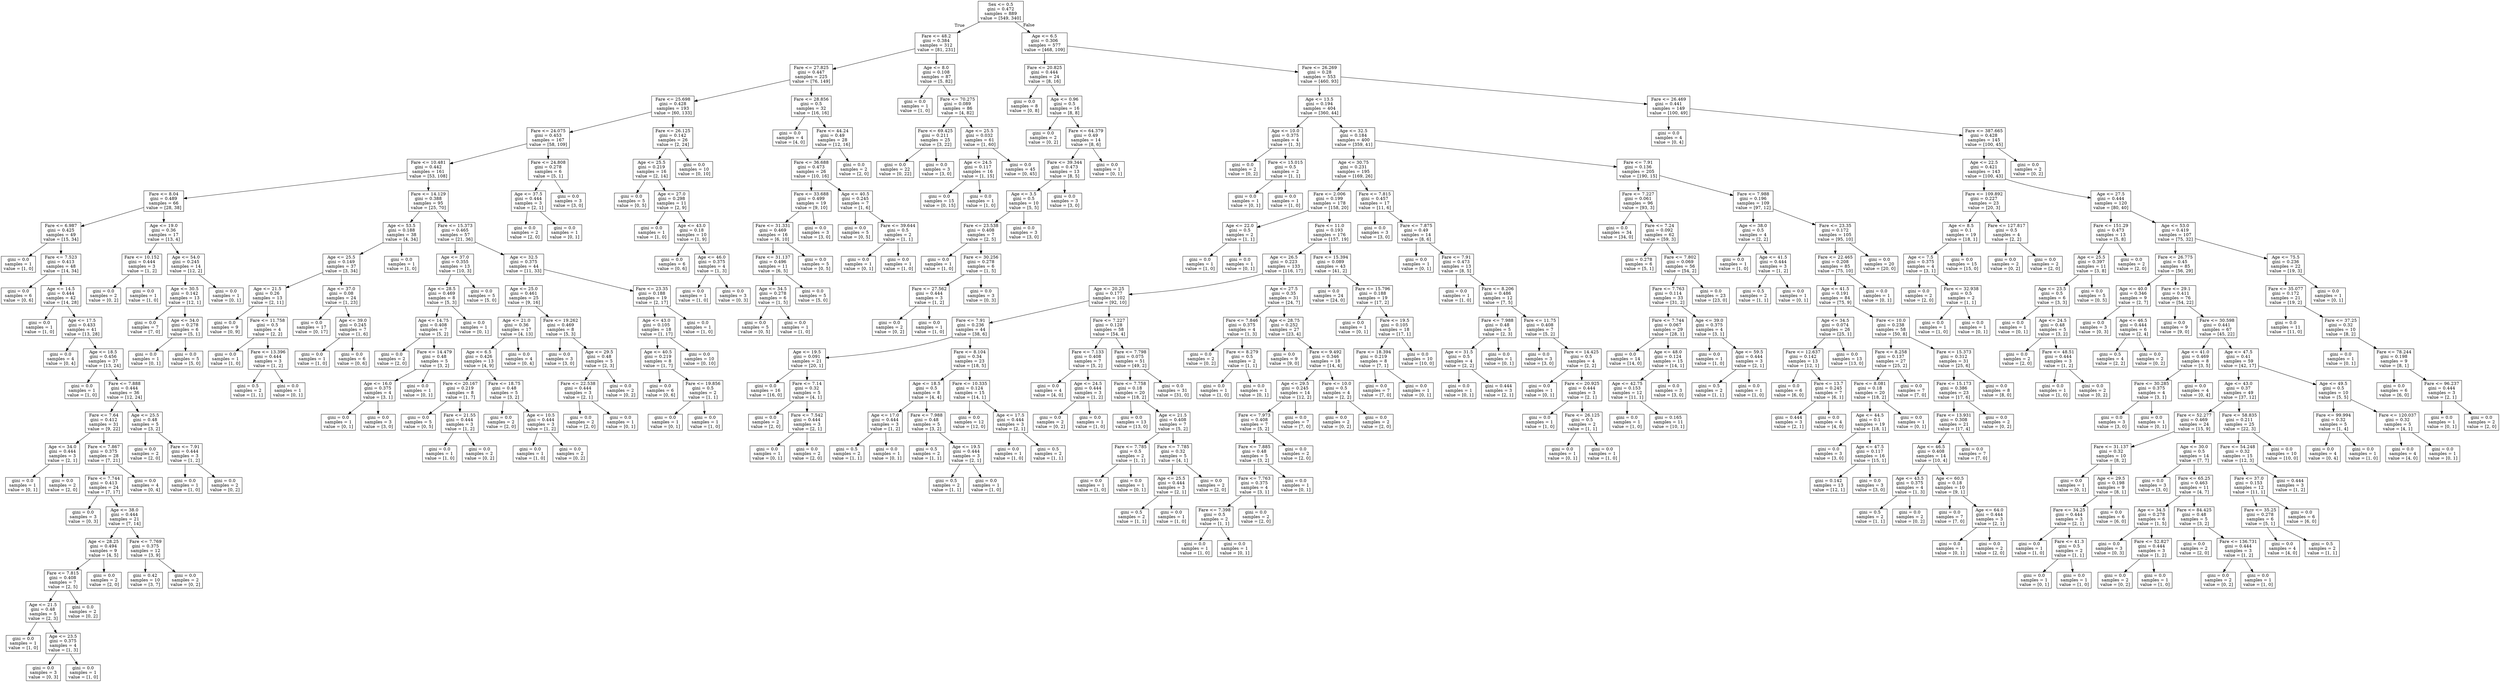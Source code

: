 digraph Tree {
node [shape=box] ;
0 [label="Sex <= 0.5\ngini = 0.472\nsamples = 889\nvalue = [549, 340]"] ;
1 [label="Fare <= 48.2\ngini = 0.384\nsamples = 312\nvalue = [81, 231]"] ;
0 -> 1 [labeldistance=2.5, labelangle=45, headlabel="True"] ;
2 [label="Fare <= 27.825\ngini = 0.447\nsamples = 225\nvalue = [76, 149]"] ;
1 -> 2 ;
3 [label="Fare <= 25.698\ngini = 0.428\nsamples = 193\nvalue = [60, 133]"] ;
2 -> 3 ;
4 [label="Fare <= 24.075\ngini = 0.453\nsamples = 167\nvalue = [58, 109]"] ;
3 -> 4 ;
5 [label="Fare <= 10.481\ngini = 0.442\nsamples = 161\nvalue = [53, 108]"] ;
4 -> 5 ;
6 [label="Fare <= 8.04\ngini = 0.489\nsamples = 66\nvalue = [28, 38]"] ;
5 -> 6 ;
7 [label="Fare <= 6.987\ngini = 0.425\nsamples = 49\nvalue = [15, 34]"] ;
6 -> 7 ;
8 [label="gini = 0.0\nsamples = 1\nvalue = [1, 0]"] ;
7 -> 8 ;
9 [label="Fare <= 7.523\ngini = 0.413\nsamples = 48\nvalue = [14, 34]"] ;
7 -> 9 ;
10 [label="gini = 0.0\nsamples = 6\nvalue = [0, 6]"] ;
9 -> 10 ;
11 [label="Age <= 14.5\ngini = 0.444\nsamples = 42\nvalue = [14, 28]"] ;
9 -> 11 ;
12 [label="gini = 0.0\nsamples = 1\nvalue = [1, 0]"] ;
11 -> 12 ;
13 [label="Age <= 17.5\ngini = 0.433\nsamples = 41\nvalue = [13, 28]"] ;
11 -> 13 ;
14 [label="gini = 0.0\nsamples = 4\nvalue = [0, 4]"] ;
13 -> 14 ;
15 [label="Age <= 18.5\ngini = 0.456\nsamples = 37\nvalue = [13, 24]"] ;
13 -> 15 ;
16 [label="gini = 0.0\nsamples = 1\nvalue = [1, 0]"] ;
15 -> 16 ;
17 [label="Fare <= 7.888\ngini = 0.444\nsamples = 36\nvalue = [12, 24]"] ;
15 -> 17 ;
18 [label="Fare <= 7.64\ngini = 0.412\nsamples = 31\nvalue = [9, 22]"] ;
17 -> 18 ;
19 [label="Age <= 34.0\ngini = 0.444\nsamples = 3\nvalue = [2, 1]"] ;
18 -> 19 ;
20 [label="gini = 0.0\nsamples = 1\nvalue = [0, 1]"] ;
19 -> 20 ;
21 [label="gini = 0.0\nsamples = 2\nvalue = [2, 0]"] ;
19 -> 21 ;
22 [label="Fare <= 7.867\ngini = 0.375\nsamples = 28\nvalue = [7, 21]"] ;
18 -> 22 ;
23 [label="Fare <= 7.744\ngini = 0.413\nsamples = 24\nvalue = [7, 17]"] ;
22 -> 23 ;
24 [label="gini = 0.0\nsamples = 3\nvalue = [0, 3]"] ;
23 -> 24 ;
25 [label="Age <= 38.0\ngini = 0.444\nsamples = 21\nvalue = [7, 14]"] ;
23 -> 25 ;
26 [label="Age <= 28.25\ngini = 0.494\nsamples = 9\nvalue = [4, 5]"] ;
25 -> 26 ;
27 [label="Fare <= 7.815\ngini = 0.408\nsamples = 7\nvalue = [2, 5]"] ;
26 -> 27 ;
28 [label="Age <= 21.5\ngini = 0.48\nsamples = 5\nvalue = [2, 3]"] ;
27 -> 28 ;
29 [label="gini = 0.0\nsamples = 1\nvalue = [1, 0]"] ;
28 -> 29 ;
30 [label="Age <= 23.5\ngini = 0.375\nsamples = 4\nvalue = [1, 3]"] ;
28 -> 30 ;
31 [label="gini = 0.0\nsamples = 3\nvalue = [0, 3]"] ;
30 -> 31 ;
32 [label="gini = 0.0\nsamples = 1\nvalue = [1, 0]"] ;
30 -> 32 ;
33 [label="gini = 0.0\nsamples = 2\nvalue = [0, 2]"] ;
27 -> 33 ;
34 [label="gini = 0.0\nsamples = 2\nvalue = [2, 0]"] ;
26 -> 34 ;
35 [label="Fare <= 7.769\ngini = 0.375\nsamples = 12\nvalue = [3, 9]"] ;
25 -> 35 ;
36 [label="gini = 0.42\nsamples = 10\nvalue = [3, 7]"] ;
35 -> 36 ;
37 [label="gini = 0.0\nsamples = 2\nvalue = [0, 2]"] ;
35 -> 37 ;
38 [label="gini = 0.0\nsamples = 4\nvalue = [0, 4]"] ;
22 -> 38 ;
39 [label="Age <= 25.5\ngini = 0.48\nsamples = 5\nvalue = [3, 2]"] ;
17 -> 39 ;
40 [label="gini = 0.0\nsamples = 2\nvalue = [2, 0]"] ;
39 -> 40 ;
41 [label="Fare <= 7.91\ngini = 0.444\nsamples = 3\nvalue = [1, 2]"] ;
39 -> 41 ;
42 [label="gini = 0.0\nsamples = 1\nvalue = [1, 0]"] ;
41 -> 42 ;
43 [label="gini = 0.0\nsamples = 2\nvalue = [0, 2]"] ;
41 -> 43 ;
44 [label="Age <= 19.0\ngini = 0.36\nsamples = 17\nvalue = [13, 4]"] ;
6 -> 44 ;
45 [label="Fare <= 10.152\ngini = 0.444\nsamples = 3\nvalue = [1, 2]"] ;
44 -> 45 ;
46 [label="gini = 0.0\nsamples = 2\nvalue = [0, 2]"] ;
45 -> 46 ;
47 [label="gini = 0.0\nsamples = 1\nvalue = [1, 0]"] ;
45 -> 47 ;
48 [label="Age <= 54.0\ngini = 0.245\nsamples = 14\nvalue = [12, 2]"] ;
44 -> 48 ;
49 [label="Age <= 30.5\ngini = 0.142\nsamples = 13\nvalue = [12, 1]"] ;
48 -> 49 ;
50 [label="gini = 0.0\nsamples = 7\nvalue = [7, 0]"] ;
49 -> 50 ;
51 [label="Age <= 34.0\ngini = 0.278\nsamples = 6\nvalue = [5, 1]"] ;
49 -> 51 ;
52 [label="gini = 0.0\nsamples = 1\nvalue = [0, 1]"] ;
51 -> 52 ;
53 [label="gini = 0.0\nsamples = 5\nvalue = [5, 0]"] ;
51 -> 53 ;
54 [label="gini = 0.0\nsamples = 1\nvalue = [0, 1]"] ;
48 -> 54 ;
55 [label="Fare <= 14.129\ngini = 0.388\nsamples = 95\nvalue = [25, 70]"] ;
5 -> 55 ;
56 [label="Age <= 53.5\ngini = 0.188\nsamples = 38\nvalue = [4, 34]"] ;
55 -> 56 ;
57 [label="Age <= 25.5\ngini = 0.149\nsamples = 37\nvalue = [3, 34]"] ;
56 -> 57 ;
58 [label="Age <= 21.5\ngini = 0.26\nsamples = 13\nvalue = [2, 11]"] ;
57 -> 58 ;
59 [label="gini = 0.0\nsamples = 9\nvalue = [0, 9]"] ;
58 -> 59 ;
60 [label="Fare <= 11.758\ngini = 0.5\nsamples = 4\nvalue = [2, 2]"] ;
58 -> 60 ;
61 [label="gini = 0.0\nsamples = 1\nvalue = [1, 0]"] ;
60 -> 61 ;
62 [label="Fare <= 13.396\ngini = 0.444\nsamples = 3\nvalue = [1, 2]"] ;
60 -> 62 ;
63 [label="gini = 0.5\nsamples = 2\nvalue = [1, 1]"] ;
62 -> 63 ;
64 [label="gini = 0.0\nsamples = 1\nvalue = [0, 1]"] ;
62 -> 64 ;
65 [label="Age <= 37.0\ngini = 0.08\nsamples = 24\nvalue = [1, 23]"] ;
57 -> 65 ;
66 [label="gini = 0.0\nsamples = 17\nvalue = [0, 17]"] ;
65 -> 66 ;
67 [label="Age <= 39.0\ngini = 0.245\nsamples = 7\nvalue = [1, 6]"] ;
65 -> 67 ;
68 [label="gini = 0.0\nsamples = 1\nvalue = [1, 0]"] ;
67 -> 68 ;
69 [label="gini = 0.0\nsamples = 6\nvalue = [0, 6]"] ;
67 -> 69 ;
70 [label="gini = 0.0\nsamples = 1\nvalue = [1, 0]"] ;
56 -> 70 ;
71 [label="Fare <= 15.373\ngini = 0.465\nsamples = 57\nvalue = [21, 36]"] ;
55 -> 71 ;
72 [label="Age <= 37.0\ngini = 0.355\nsamples = 13\nvalue = [10, 3]"] ;
71 -> 72 ;
73 [label="Age <= 28.5\ngini = 0.469\nsamples = 8\nvalue = [5, 3]"] ;
72 -> 73 ;
74 [label="Age <= 14.75\ngini = 0.408\nsamples = 7\nvalue = [5, 2]"] ;
73 -> 74 ;
75 [label="gini = 0.0\nsamples = 2\nvalue = [2, 0]"] ;
74 -> 75 ;
76 [label="Fare <= 14.479\ngini = 0.48\nsamples = 5\nvalue = [3, 2]"] ;
74 -> 76 ;
77 [label="Age <= 16.0\ngini = 0.375\nsamples = 4\nvalue = [3, 1]"] ;
76 -> 77 ;
78 [label="gini = 0.0\nsamples = 1\nvalue = [0, 1]"] ;
77 -> 78 ;
79 [label="gini = 0.0\nsamples = 3\nvalue = [3, 0]"] ;
77 -> 79 ;
80 [label="gini = 0.0\nsamples = 1\nvalue = [0, 1]"] ;
76 -> 80 ;
81 [label="gini = 0.0\nsamples = 1\nvalue = [0, 1]"] ;
73 -> 81 ;
82 [label="gini = 0.0\nsamples = 5\nvalue = [5, 0]"] ;
72 -> 82 ;
83 [label="Age <= 32.5\ngini = 0.375\nsamples = 44\nvalue = [11, 33]"] ;
71 -> 83 ;
84 [label="Age <= 25.0\ngini = 0.461\nsamples = 25\nvalue = [9, 16]"] ;
83 -> 84 ;
85 [label="Age <= 21.0\ngini = 0.36\nsamples = 17\nvalue = [4, 13]"] ;
84 -> 85 ;
86 [label="Age <= 6.5\ngini = 0.426\nsamples = 13\nvalue = [4, 9]"] ;
85 -> 86 ;
87 [label="Fare <= 20.167\ngini = 0.219\nsamples = 8\nvalue = [1, 7]"] ;
86 -> 87 ;
88 [label="gini = 0.0\nsamples = 5\nvalue = [0, 5]"] ;
87 -> 88 ;
89 [label="Fare <= 21.55\ngini = 0.444\nsamples = 3\nvalue = [1, 2]"] ;
87 -> 89 ;
90 [label="gini = 0.0\nsamples = 1\nvalue = [1, 0]"] ;
89 -> 90 ;
91 [label="gini = 0.0\nsamples = 2\nvalue = [0, 2]"] ;
89 -> 91 ;
92 [label="Fare <= 18.75\ngini = 0.48\nsamples = 5\nvalue = [3, 2]"] ;
86 -> 92 ;
93 [label="gini = 0.0\nsamples = 2\nvalue = [2, 0]"] ;
92 -> 93 ;
94 [label="Age <= 10.5\ngini = 0.444\nsamples = 3\nvalue = [1, 2]"] ;
92 -> 94 ;
95 [label="gini = 0.0\nsamples = 1\nvalue = [1, 0]"] ;
94 -> 95 ;
96 [label="gini = 0.0\nsamples = 2\nvalue = [0, 2]"] ;
94 -> 96 ;
97 [label="gini = 0.0\nsamples = 4\nvalue = [0, 4]"] ;
85 -> 97 ;
98 [label="Fare <= 19.262\ngini = 0.469\nsamples = 8\nvalue = [5, 3]"] ;
84 -> 98 ;
99 [label="gini = 0.0\nsamples = 3\nvalue = [3, 0]"] ;
98 -> 99 ;
100 [label="Age <= 29.5\ngini = 0.48\nsamples = 5\nvalue = [2, 3]"] ;
98 -> 100 ;
101 [label="Fare <= 22.538\ngini = 0.444\nsamples = 3\nvalue = [2, 1]"] ;
100 -> 101 ;
102 [label="gini = 0.0\nsamples = 2\nvalue = [2, 0]"] ;
101 -> 102 ;
103 [label="gini = 0.0\nsamples = 1\nvalue = [0, 1]"] ;
101 -> 103 ;
104 [label="gini = 0.0\nsamples = 2\nvalue = [0, 2]"] ;
100 -> 104 ;
105 [label="Fare <= 23.35\ngini = 0.188\nsamples = 19\nvalue = [2, 17]"] ;
83 -> 105 ;
106 [label="Age <= 43.0\ngini = 0.105\nsamples = 18\nvalue = [1, 17]"] ;
105 -> 106 ;
107 [label="Age <= 40.5\ngini = 0.219\nsamples = 8\nvalue = [1, 7]"] ;
106 -> 107 ;
108 [label="gini = 0.0\nsamples = 6\nvalue = [0, 6]"] ;
107 -> 108 ;
109 [label="Fare <= 19.856\ngini = 0.5\nsamples = 2\nvalue = [1, 1]"] ;
107 -> 109 ;
110 [label="gini = 0.0\nsamples = 1\nvalue = [0, 1]"] ;
109 -> 110 ;
111 [label="gini = 0.0\nsamples = 1\nvalue = [1, 0]"] ;
109 -> 111 ;
112 [label="gini = 0.0\nsamples = 10\nvalue = [0, 10]"] ;
106 -> 112 ;
113 [label="gini = 0.0\nsamples = 1\nvalue = [1, 0]"] ;
105 -> 113 ;
114 [label="Fare <= 24.808\ngini = 0.278\nsamples = 6\nvalue = [5, 1]"] ;
4 -> 114 ;
115 [label="Age <= 37.5\ngini = 0.444\nsamples = 3\nvalue = [2, 1]"] ;
114 -> 115 ;
116 [label="gini = 0.0\nsamples = 2\nvalue = [2, 0]"] ;
115 -> 116 ;
117 [label="gini = 0.0\nsamples = 1\nvalue = [0, 1]"] ;
115 -> 117 ;
118 [label="gini = 0.0\nsamples = 3\nvalue = [3, 0]"] ;
114 -> 118 ;
119 [label="Fare <= 26.125\ngini = 0.142\nsamples = 26\nvalue = [2, 24]"] ;
3 -> 119 ;
120 [label="Age <= 25.5\ngini = 0.219\nsamples = 16\nvalue = [2, 14]"] ;
119 -> 120 ;
121 [label="gini = 0.0\nsamples = 5\nvalue = [0, 5]"] ;
120 -> 121 ;
122 [label="Age <= 27.0\ngini = 0.298\nsamples = 11\nvalue = [2, 9]"] ;
120 -> 122 ;
123 [label="gini = 0.0\nsamples = 1\nvalue = [1, 0]"] ;
122 -> 123 ;
124 [label="Age <= 43.0\ngini = 0.18\nsamples = 10\nvalue = [1, 9]"] ;
122 -> 124 ;
125 [label="gini = 0.0\nsamples = 6\nvalue = [0, 6]"] ;
124 -> 125 ;
126 [label="Age <= 46.0\ngini = 0.375\nsamples = 4\nvalue = [1, 3]"] ;
124 -> 126 ;
127 [label="gini = 0.0\nsamples = 1\nvalue = [1, 0]"] ;
126 -> 127 ;
128 [label="gini = 0.0\nsamples = 3\nvalue = [0, 3]"] ;
126 -> 128 ;
129 [label="gini = 0.0\nsamples = 10\nvalue = [0, 10]"] ;
119 -> 129 ;
130 [label="Fare <= 28.856\ngini = 0.5\nsamples = 32\nvalue = [16, 16]"] ;
2 -> 130 ;
131 [label="gini = 0.0\nsamples = 4\nvalue = [4, 0]"] ;
130 -> 131 ;
132 [label="Fare <= 44.24\ngini = 0.49\nsamples = 28\nvalue = [12, 16]"] ;
130 -> 132 ;
133 [label="Fare <= 36.688\ngini = 0.473\nsamples = 26\nvalue = [10, 16]"] ;
132 -> 133 ;
134 [label="Fare <= 33.688\ngini = 0.499\nsamples = 19\nvalue = [9, 10]"] ;
133 -> 134 ;
135 [label="Fare <= 31.331\ngini = 0.469\nsamples = 16\nvalue = [6, 10]"] ;
134 -> 135 ;
136 [label="Fare <= 31.137\ngini = 0.496\nsamples = 11\nvalue = [6, 5]"] ;
135 -> 136 ;
137 [label="Age <= 34.5\ngini = 0.278\nsamples = 6\nvalue = [1, 5]"] ;
136 -> 137 ;
138 [label="gini = 0.0\nsamples = 5\nvalue = [0, 5]"] ;
137 -> 138 ;
139 [label="gini = 0.0\nsamples = 1\nvalue = [1, 0]"] ;
137 -> 139 ;
140 [label="gini = 0.0\nsamples = 5\nvalue = [5, 0]"] ;
136 -> 140 ;
141 [label="gini = 0.0\nsamples = 5\nvalue = [0, 5]"] ;
135 -> 141 ;
142 [label="gini = 0.0\nsamples = 3\nvalue = [3, 0]"] ;
134 -> 142 ;
143 [label="Age <= 40.5\ngini = 0.245\nsamples = 7\nvalue = [1, 6]"] ;
133 -> 143 ;
144 [label="gini = 0.0\nsamples = 5\nvalue = [0, 5]"] ;
143 -> 144 ;
145 [label="Fare <= 39.644\ngini = 0.5\nsamples = 2\nvalue = [1, 1]"] ;
143 -> 145 ;
146 [label="gini = 0.0\nsamples = 1\nvalue = [0, 1]"] ;
145 -> 146 ;
147 [label="gini = 0.0\nsamples = 1\nvalue = [1, 0]"] ;
145 -> 147 ;
148 [label="gini = 0.0\nsamples = 2\nvalue = [2, 0]"] ;
132 -> 148 ;
149 [label="Age <= 8.0\ngini = 0.108\nsamples = 87\nvalue = [5, 82]"] ;
1 -> 149 ;
150 [label="gini = 0.0\nsamples = 1\nvalue = [1, 0]"] ;
149 -> 150 ;
151 [label="Fare <= 70.275\ngini = 0.089\nsamples = 86\nvalue = [4, 82]"] ;
149 -> 151 ;
152 [label="Fare <= 69.425\ngini = 0.211\nsamples = 25\nvalue = [3, 22]"] ;
151 -> 152 ;
153 [label="gini = 0.0\nsamples = 22\nvalue = [0, 22]"] ;
152 -> 153 ;
154 [label="gini = 0.0\nsamples = 3\nvalue = [3, 0]"] ;
152 -> 154 ;
155 [label="Age <= 25.5\ngini = 0.032\nsamples = 61\nvalue = [1, 60]"] ;
151 -> 155 ;
156 [label="Age <= 24.5\ngini = 0.117\nsamples = 16\nvalue = [1, 15]"] ;
155 -> 156 ;
157 [label="gini = 0.0\nsamples = 15\nvalue = [0, 15]"] ;
156 -> 157 ;
158 [label="gini = 0.0\nsamples = 1\nvalue = [1, 0]"] ;
156 -> 158 ;
159 [label="gini = 0.0\nsamples = 45\nvalue = [0, 45]"] ;
155 -> 159 ;
160 [label="Age <= 6.5\ngini = 0.306\nsamples = 577\nvalue = [468, 109]"] ;
0 -> 160 [labeldistance=2.5, labelangle=-45, headlabel="False"] ;
161 [label="Fare <= 20.825\ngini = 0.444\nsamples = 24\nvalue = [8, 16]"] ;
160 -> 161 ;
162 [label="gini = 0.0\nsamples = 8\nvalue = [0, 8]"] ;
161 -> 162 ;
163 [label="Age <= 0.96\ngini = 0.5\nsamples = 16\nvalue = [8, 8]"] ;
161 -> 163 ;
164 [label="gini = 0.0\nsamples = 2\nvalue = [0, 2]"] ;
163 -> 164 ;
165 [label="Fare <= 64.379\ngini = 0.49\nsamples = 14\nvalue = [8, 6]"] ;
163 -> 165 ;
166 [label="Fare <= 39.344\ngini = 0.473\nsamples = 13\nvalue = [8, 5]"] ;
165 -> 166 ;
167 [label="Age <= 3.5\ngini = 0.5\nsamples = 10\nvalue = [5, 5]"] ;
166 -> 167 ;
168 [label="Fare <= 23.538\ngini = 0.408\nsamples = 7\nvalue = [2, 5]"] ;
167 -> 168 ;
169 [label="gini = 0.0\nsamples = 1\nvalue = [1, 0]"] ;
168 -> 169 ;
170 [label="Fare <= 30.256\ngini = 0.278\nsamples = 6\nvalue = [1, 5]"] ;
168 -> 170 ;
171 [label="Fare <= 27.562\ngini = 0.444\nsamples = 3\nvalue = [1, 2]"] ;
170 -> 171 ;
172 [label="gini = 0.0\nsamples = 2\nvalue = [0, 2]"] ;
171 -> 172 ;
173 [label="gini = 0.0\nsamples = 1\nvalue = [1, 0]"] ;
171 -> 173 ;
174 [label="gini = 0.0\nsamples = 3\nvalue = [0, 3]"] ;
170 -> 174 ;
175 [label="gini = 0.0\nsamples = 3\nvalue = [3, 0]"] ;
167 -> 175 ;
176 [label="gini = 0.0\nsamples = 3\nvalue = [3, 0]"] ;
166 -> 176 ;
177 [label="gini = 0.0\nsamples = 1\nvalue = [0, 1]"] ;
165 -> 177 ;
178 [label="Fare <= 26.269\ngini = 0.28\nsamples = 553\nvalue = [460, 93]"] ;
160 -> 178 ;
179 [label="Age <= 13.5\ngini = 0.194\nsamples = 404\nvalue = [360, 44]"] ;
178 -> 179 ;
180 [label="Age <= 10.0\ngini = 0.375\nsamples = 4\nvalue = [1, 3]"] ;
179 -> 180 ;
181 [label="gini = 0.0\nsamples = 2\nvalue = [0, 2]"] ;
180 -> 181 ;
182 [label="Fare <= 15.015\ngini = 0.5\nsamples = 2\nvalue = [1, 1]"] ;
180 -> 182 ;
183 [label="gini = 0.0\nsamples = 1\nvalue = [0, 1]"] ;
182 -> 183 ;
184 [label="gini = 0.0\nsamples = 1\nvalue = [1, 0]"] ;
182 -> 184 ;
185 [label="Age <= 32.5\ngini = 0.184\nsamples = 400\nvalue = [359, 41]"] ;
179 -> 185 ;
186 [label="Age <= 30.75\ngini = 0.231\nsamples = 195\nvalue = [169, 26]"] ;
185 -> 186 ;
187 [label="Fare <= 2.006\ngini = 0.199\nsamples = 178\nvalue = [158, 20]"] ;
186 -> 187 ;
188 [label="Age <= 22.0\ngini = 0.5\nsamples = 2\nvalue = [1, 1]"] ;
187 -> 188 ;
189 [label="gini = 0.0\nsamples = 1\nvalue = [1, 0]"] ;
188 -> 189 ;
190 [label="gini = 0.0\nsamples = 1\nvalue = [0, 1]"] ;
188 -> 190 ;
191 [label="Fare <= 11.0\ngini = 0.193\nsamples = 176\nvalue = [157, 19]"] ;
187 -> 191 ;
192 [label="Age <= 26.5\ngini = 0.223\nsamples = 133\nvalue = [116, 17]"] ;
191 -> 192 ;
193 [label="Age <= 20.25\ngini = 0.177\nsamples = 102\nvalue = [92, 10]"] ;
192 -> 193 ;
194 [label="Fare <= 7.91\ngini = 0.236\nsamples = 44\nvalue = [38, 6]"] ;
193 -> 194 ;
195 [label="Age <= 19.5\ngini = 0.091\nsamples = 21\nvalue = [20, 1]"] ;
194 -> 195 ;
196 [label="gini = 0.0\nsamples = 16\nvalue = [16, 0]"] ;
195 -> 196 ;
197 [label="Fare <= 7.14\ngini = 0.32\nsamples = 5\nvalue = [4, 1]"] ;
195 -> 197 ;
198 [label="gini = 0.0\nsamples = 2\nvalue = [2, 0]"] ;
197 -> 198 ;
199 [label="Fare <= 7.542\ngini = 0.444\nsamples = 3\nvalue = [2, 1]"] ;
197 -> 199 ;
200 [label="gini = 0.0\nsamples = 1\nvalue = [0, 1]"] ;
199 -> 200 ;
201 [label="gini = 0.0\nsamples = 2\nvalue = [2, 0]"] ;
199 -> 201 ;
202 [label="Fare <= 8.104\ngini = 0.34\nsamples = 23\nvalue = [18, 5]"] ;
194 -> 202 ;
203 [label="Age <= 18.5\ngini = 0.5\nsamples = 8\nvalue = [4, 4]"] ;
202 -> 203 ;
204 [label="Age <= 17.0\ngini = 0.444\nsamples = 3\nvalue = [1, 2]"] ;
203 -> 204 ;
205 [label="gini = 0.5\nsamples = 2\nvalue = [1, 1]"] ;
204 -> 205 ;
206 [label="gini = 0.0\nsamples = 1\nvalue = [0, 1]"] ;
204 -> 206 ;
207 [label="Fare <= 7.988\ngini = 0.48\nsamples = 5\nvalue = [3, 2]"] ;
203 -> 207 ;
208 [label="gini = 0.5\nsamples = 2\nvalue = [1, 1]"] ;
207 -> 208 ;
209 [label="Age <= 19.5\ngini = 0.444\nsamples = 3\nvalue = [2, 1]"] ;
207 -> 209 ;
210 [label="gini = 0.5\nsamples = 2\nvalue = [1, 1]"] ;
209 -> 210 ;
211 [label="gini = 0.0\nsamples = 1\nvalue = [1, 0]"] ;
209 -> 211 ;
212 [label="Fare <= 10.335\ngini = 0.124\nsamples = 15\nvalue = [14, 1]"] ;
202 -> 212 ;
213 [label="gini = 0.0\nsamples = 12\nvalue = [12, 0]"] ;
212 -> 213 ;
214 [label="Age <= 17.5\ngini = 0.444\nsamples = 3\nvalue = [2, 1]"] ;
212 -> 214 ;
215 [label="gini = 0.0\nsamples = 1\nvalue = [1, 0]"] ;
214 -> 215 ;
216 [label="gini = 0.5\nsamples = 2\nvalue = [1, 1]"] ;
214 -> 216 ;
217 [label="Fare <= 7.227\ngini = 0.128\nsamples = 58\nvalue = [54, 4]"] ;
193 -> 217 ;
218 [label="Fare <= 7.133\ngini = 0.408\nsamples = 7\nvalue = [5, 2]"] ;
217 -> 218 ;
219 [label="gini = 0.0\nsamples = 4\nvalue = [4, 0]"] ;
218 -> 219 ;
220 [label="Age <= 24.5\ngini = 0.444\nsamples = 3\nvalue = [1, 2]"] ;
218 -> 220 ;
221 [label="gini = 0.0\nsamples = 2\nvalue = [0, 2]"] ;
220 -> 221 ;
222 [label="gini = 0.0\nsamples = 1\nvalue = [1, 0]"] ;
220 -> 222 ;
223 [label="Fare <= 7.798\ngini = 0.075\nsamples = 51\nvalue = [49, 2]"] ;
217 -> 223 ;
224 [label="Fare <= 7.758\ngini = 0.18\nsamples = 20\nvalue = [18, 2]"] ;
223 -> 224 ;
225 [label="gini = 0.0\nsamples = 13\nvalue = [13, 0]"] ;
224 -> 225 ;
226 [label="Age <= 21.5\ngini = 0.408\nsamples = 7\nvalue = [5, 2]"] ;
224 -> 226 ;
227 [label="Fare <= 7.785\ngini = 0.5\nsamples = 2\nvalue = [1, 1]"] ;
226 -> 227 ;
228 [label="gini = 0.0\nsamples = 1\nvalue = [1, 0]"] ;
227 -> 228 ;
229 [label="gini = 0.0\nsamples = 1\nvalue = [0, 1]"] ;
227 -> 229 ;
230 [label="Fare <= 7.785\ngini = 0.32\nsamples = 5\nvalue = [4, 1]"] ;
226 -> 230 ;
231 [label="Age <= 25.5\ngini = 0.444\nsamples = 3\nvalue = [2, 1]"] ;
230 -> 231 ;
232 [label="gini = 0.5\nsamples = 2\nvalue = [1, 1]"] ;
231 -> 232 ;
233 [label="gini = 0.0\nsamples = 1\nvalue = [1, 0]"] ;
231 -> 233 ;
234 [label="gini = 0.0\nsamples = 2\nvalue = [2, 0]"] ;
230 -> 234 ;
235 [label="gini = 0.0\nsamples = 31\nvalue = [31, 0]"] ;
223 -> 235 ;
236 [label="Age <= 27.5\ngini = 0.35\nsamples = 31\nvalue = [24, 7]"] ;
192 -> 236 ;
237 [label="Fare <= 7.846\ngini = 0.375\nsamples = 4\nvalue = [1, 3]"] ;
236 -> 237 ;
238 [label="gini = 0.0\nsamples = 2\nvalue = [0, 2]"] ;
237 -> 238 ;
239 [label="Fare <= 8.279\ngini = 0.5\nsamples = 2\nvalue = [1, 1]"] ;
237 -> 239 ;
240 [label="gini = 0.0\nsamples = 1\nvalue = [1, 0]"] ;
239 -> 240 ;
241 [label="gini = 0.0\nsamples = 1\nvalue = [0, 1]"] ;
239 -> 241 ;
242 [label="Age <= 28.75\ngini = 0.252\nsamples = 27\nvalue = [23, 4]"] ;
236 -> 242 ;
243 [label="gini = 0.0\nsamples = 9\nvalue = [9, 0]"] ;
242 -> 243 ;
244 [label="Fare <= 9.492\ngini = 0.346\nsamples = 18\nvalue = [14, 4]"] ;
242 -> 244 ;
245 [label="Age <= 29.5\ngini = 0.245\nsamples = 14\nvalue = [12, 2]"] ;
244 -> 245 ;
246 [label="Fare <= 7.973\ngini = 0.408\nsamples = 7\nvalue = [5, 2]"] ;
245 -> 246 ;
247 [label="Fare <= 7.885\ngini = 0.48\nsamples = 5\nvalue = [3, 2]"] ;
246 -> 247 ;
248 [label="Fare <= 7.763\ngini = 0.375\nsamples = 4\nvalue = [3, 1]"] ;
247 -> 248 ;
249 [label="Fare <= 7.398\ngini = 0.5\nsamples = 2\nvalue = [1, 1]"] ;
248 -> 249 ;
250 [label="gini = 0.0\nsamples = 1\nvalue = [1, 0]"] ;
249 -> 250 ;
251 [label="gini = 0.0\nsamples = 1\nvalue = [0, 1]"] ;
249 -> 251 ;
252 [label="gini = 0.0\nsamples = 2\nvalue = [2, 0]"] ;
248 -> 252 ;
253 [label="gini = 0.0\nsamples = 1\nvalue = [0, 1]"] ;
247 -> 253 ;
254 [label="gini = 0.0\nsamples = 2\nvalue = [2, 0]"] ;
246 -> 254 ;
255 [label="gini = 0.0\nsamples = 7\nvalue = [7, 0]"] ;
245 -> 255 ;
256 [label="Fare <= 10.0\ngini = 0.5\nsamples = 4\nvalue = [2, 2]"] ;
244 -> 256 ;
257 [label="gini = 0.0\nsamples = 2\nvalue = [0, 2]"] ;
256 -> 257 ;
258 [label="gini = 0.0\nsamples = 2\nvalue = [2, 0]"] ;
256 -> 258 ;
259 [label="Fare <= 15.394\ngini = 0.089\nsamples = 43\nvalue = [41, 2]"] ;
191 -> 259 ;
260 [label="gini = 0.0\nsamples = 24\nvalue = [24, 0]"] ;
259 -> 260 ;
261 [label="Fare <= 15.796\ngini = 0.188\nsamples = 19\nvalue = [17, 2]"] ;
259 -> 261 ;
262 [label="gini = 0.0\nsamples = 1\nvalue = [0, 1]"] ;
261 -> 262 ;
263 [label="Fare <= 19.5\ngini = 0.105\nsamples = 18\nvalue = [17, 1]"] ;
261 -> 263 ;
264 [label="Fare <= 18.394\ngini = 0.219\nsamples = 8\nvalue = [7, 1]"] ;
263 -> 264 ;
265 [label="gini = 0.0\nsamples = 7\nvalue = [7, 0]"] ;
264 -> 265 ;
266 [label="gini = 0.0\nsamples = 1\nvalue = [0, 1]"] ;
264 -> 266 ;
267 [label="gini = 0.0\nsamples = 10\nvalue = [10, 0]"] ;
263 -> 267 ;
268 [label="Fare <= 7.815\ngini = 0.457\nsamples = 17\nvalue = [11, 6]"] ;
186 -> 268 ;
269 [label="gini = 0.0\nsamples = 3\nvalue = [3, 0]"] ;
268 -> 269 ;
270 [label="Fare <= 7.875\ngini = 0.49\nsamples = 14\nvalue = [8, 6]"] ;
268 -> 270 ;
271 [label="gini = 0.0\nsamples = 1\nvalue = [0, 1]"] ;
270 -> 271 ;
272 [label="Fare <= 7.91\ngini = 0.473\nsamples = 13\nvalue = [8, 5]"] ;
270 -> 272 ;
273 [label="gini = 0.0\nsamples = 1\nvalue = [1, 0]"] ;
272 -> 273 ;
274 [label="Fare <= 8.206\ngini = 0.486\nsamples = 12\nvalue = [7, 5]"] ;
272 -> 274 ;
275 [label="Fare <= 7.988\ngini = 0.48\nsamples = 5\nvalue = [2, 3]"] ;
274 -> 275 ;
276 [label="Age <= 31.5\ngini = 0.5\nsamples = 4\nvalue = [2, 2]"] ;
275 -> 276 ;
277 [label="gini = 0.0\nsamples = 1\nvalue = [0, 1]"] ;
276 -> 277 ;
278 [label="gini = 0.444\nsamples = 3\nvalue = [2, 1]"] ;
276 -> 278 ;
279 [label="gini = 0.0\nsamples = 1\nvalue = [0, 1]"] ;
275 -> 279 ;
280 [label="Fare <= 11.75\ngini = 0.408\nsamples = 7\nvalue = [5, 2]"] ;
274 -> 280 ;
281 [label="gini = 0.0\nsamples = 3\nvalue = [3, 0]"] ;
280 -> 281 ;
282 [label="Fare <= 14.425\ngini = 0.5\nsamples = 4\nvalue = [2, 2]"] ;
280 -> 282 ;
283 [label="gini = 0.0\nsamples = 1\nvalue = [0, 1]"] ;
282 -> 283 ;
284 [label="Fare <= 20.925\ngini = 0.444\nsamples = 3\nvalue = [2, 1]"] ;
282 -> 284 ;
285 [label="gini = 0.0\nsamples = 1\nvalue = [1, 0]"] ;
284 -> 285 ;
286 [label="Fare <= 26.125\ngini = 0.5\nsamples = 2\nvalue = [1, 1]"] ;
284 -> 286 ;
287 [label="gini = 0.0\nsamples = 1\nvalue = [0, 1]"] ;
286 -> 287 ;
288 [label="gini = 0.0\nsamples = 1\nvalue = [1, 0]"] ;
286 -> 288 ;
289 [label="Fare <= 7.91\ngini = 0.136\nsamples = 205\nvalue = [190, 15]"] ;
185 -> 289 ;
290 [label="Fare <= 7.227\ngini = 0.061\nsamples = 96\nvalue = [93, 3]"] ;
289 -> 290 ;
291 [label="gini = 0.0\nsamples = 34\nvalue = [34, 0]"] ;
290 -> 291 ;
292 [label="Fare <= 7.24\ngini = 0.092\nsamples = 62\nvalue = [59, 3]"] ;
290 -> 292 ;
293 [label="gini = 0.278\nsamples = 6\nvalue = [5, 1]"] ;
292 -> 293 ;
294 [label="Fare <= 7.802\ngini = 0.069\nsamples = 56\nvalue = [54, 2]"] ;
292 -> 294 ;
295 [label="Fare <= 7.763\ngini = 0.114\nsamples = 33\nvalue = [31, 2]"] ;
294 -> 295 ;
296 [label="Fare <= 7.744\ngini = 0.067\nsamples = 29\nvalue = [28, 1]"] ;
295 -> 296 ;
297 [label="gini = 0.0\nsamples = 14\nvalue = [14, 0]"] ;
296 -> 297 ;
298 [label="Age <= 48.0\ngini = 0.124\nsamples = 15\nvalue = [14, 1]"] ;
296 -> 298 ;
299 [label="Age <= 42.75\ngini = 0.153\nsamples = 12\nvalue = [11, 1]"] ;
298 -> 299 ;
300 [label="gini = 0.0\nsamples = 1\nvalue = [1, 0]"] ;
299 -> 300 ;
301 [label="gini = 0.165\nsamples = 11\nvalue = [10, 1]"] ;
299 -> 301 ;
302 [label="gini = 0.0\nsamples = 3\nvalue = [3, 0]"] ;
298 -> 302 ;
303 [label="Age <= 39.0\ngini = 0.375\nsamples = 4\nvalue = [3, 1]"] ;
295 -> 303 ;
304 [label="gini = 0.0\nsamples = 1\nvalue = [1, 0]"] ;
303 -> 304 ;
305 [label="Age <= 59.5\ngini = 0.444\nsamples = 3\nvalue = [2, 1]"] ;
303 -> 305 ;
306 [label="gini = 0.5\nsamples = 2\nvalue = [1, 1]"] ;
305 -> 306 ;
307 [label="gini = 0.0\nsamples = 1\nvalue = [1, 0]"] ;
305 -> 307 ;
308 [label="gini = 0.0\nsamples = 23\nvalue = [23, 0]"] ;
294 -> 308 ;
309 [label="Fare <= 7.988\ngini = 0.196\nsamples = 109\nvalue = [97, 12]"] ;
289 -> 309 ;
310 [label="Age <= 38.0\ngini = 0.5\nsamples = 4\nvalue = [2, 2]"] ;
309 -> 310 ;
311 [label="gini = 0.0\nsamples = 1\nvalue = [1, 0]"] ;
310 -> 311 ;
312 [label="Age <= 41.5\ngini = 0.444\nsamples = 3\nvalue = [1, 2]"] ;
310 -> 312 ;
313 [label="gini = 0.5\nsamples = 2\nvalue = [1, 1]"] ;
312 -> 313 ;
314 [label="gini = 0.0\nsamples = 1\nvalue = [0, 1]"] ;
312 -> 314 ;
315 [label="Fare <= 23.35\ngini = 0.172\nsamples = 105\nvalue = [95, 10]"] ;
309 -> 315 ;
316 [label="Fare <= 22.465\ngini = 0.208\nsamples = 85\nvalue = [75, 10]"] ;
315 -> 316 ;
317 [label="Age <= 41.5\ngini = 0.191\nsamples = 84\nvalue = [75, 9]"] ;
316 -> 317 ;
318 [label="Age <= 34.5\ngini = 0.074\nsamples = 26\nvalue = [25, 1]"] ;
317 -> 318 ;
319 [label="Fare <= 12.637\ngini = 0.142\nsamples = 13\nvalue = [12, 1]"] ;
318 -> 319 ;
320 [label="gini = 0.0\nsamples = 6\nvalue = [6, 0]"] ;
319 -> 320 ;
321 [label="Fare <= 13.7\ngini = 0.245\nsamples = 7\nvalue = [6, 1]"] ;
319 -> 321 ;
322 [label="gini = 0.444\nsamples = 3\nvalue = [2, 1]"] ;
321 -> 322 ;
323 [label="gini = 0.0\nsamples = 4\nvalue = [4, 0]"] ;
321 -> 323 ;
324 [label="gini = 0.0\nsamples = 13\nvalue = [13, 0]"] ;
318 -> 324 ;
325 [label="Fare <= 10.0\ngini = 0.238\nsamples = 58\nvalue = [50, 8]"] ;
317 -> 325 ;
326 [label="Fare <= 8.258\ngini = 0.137\nsamples = 27\nvalue = [25, 2]"] ;
325 -> 326 ;
327 [label="Fare <= 8.081\ngini = 0.18\nsamples = 20\nvalue = [18, 2]"] ;
326 -> 327 ;
328 [label="Age <= 44.5\ngini = 0.1\nsamples = 19\nvalue = [18, 1]"] ;
327 -> 328 ;
329 [label="gini = 0.0\nsamples = 3\nvalue = [3, 0]"] ;
328 -> 329 ;
330 [label="Age <= 47.5\ngini = 0.117\nsamples = 16\nvalue = [15, 1]"] ;
328 -> 330 ;
331 [label="gini = 0.142\nsamples = 13\nvalue = [12, 1]"] ;
330 -> 331 ;
332 [label="gini = 0.0\nsamples = 3\nvalue = [3, 0]"] ;
330 -> 332 ;
333 [label="gini = 0.0\nsamples = 1\nvalue = [0, 1]"] ;
327 -> 333 ;
334 [label="gini = 0.0\nsamples = 7\nvalue = [7, 0]"] ;
326 -> 334 ;
335 [label="Fare <= 15.373\ngini = 0.312\nsamples = 31\nvalue = [25, 6]"] ;
325 -> 335 ;
336 [label="Fare <= 15.173\ngini = 0.386\nsamples = 23\nvalue = [17, 6]"] ;
335 -> 336 ;
337 [label="Fare <= 13.931\ngini = 0.308\nsamples = 21\nvalue = [17, 4]"] ;
336 -> 337 ;
338 [label="Age <= 46.5\ngini = 0.408\nsamples = 14\nvalue = [10, 4]"] ;
337 -> 338 ;
339 [label="Age <= 43.5\ngini = 0.375\nsamples = 4\nvalue = [1, 3]"] ;
338 -> 339 ;
340 [label="gini = 0.5\nsamples = 2\nvalue = [1, 1]"] ;
339 -> 340 ;
341 [label="gini = 0.0\nsamples = 2\nvalue = [0, 2]"] ;
339 -> 341 ;
342 [label="Age <= 60.5\ngini = 0.18\nsamples = 10\nvalue = [9, 1]"] ;
338 -> 342 ;
343 [label="gini = 0.0\nsamples = 7\nvalue = [7, 0]"] ;
342 -> 343 ;
344 [label="Age <= 64.0\ngini = 0.444\nsamples = 3\nvalue = [2, 1]"] ;
342 -> 344 ;
345 [label="gini = 0.0\nsamples = 1\nvalue = [0, 1]"] ;
344 -> 345 ;
346 [label="gini = 0.0\nsamples = 2\nvalue = [2, 0]"] ;
344 -> 346 ;
347 [label="gini = 0.0\nsamples = 7\nvalue = [7, 0]"] ;
337 -> 347 ;
348 [label="gini = 0.0\nsamples = 2\nvalue = [0, 2]"] ;
336 -> 348 ;
349 [label="gini = 0.0\nsamples = 8\nvalue = [8, 0]"] ;
335 -> 349 ;
350 [label="gini = 0.0\nsamples = 1\nvalue = [0, 1]"] ;
316 -> 350 ;
351 [label="gini = 0.0\nsamples = 20\nvalue = [20, 0]"] ;
315 -> 351 ;
352 [label="Fare <= 26.469\ngini = 0.441\nsamples = 149\nvalue = [100, 49]"] ;
178 -> 352 ;
353 [label="gini = 0.0\nsamples = 4\nvalue = [0, 4]"] ;
352 -> 353 ;
354 [label="Fare <= 387.665\ngini = 0.428\nsamples = 145\nvalue = [100, 45]"] ;
352 -> 354 ;
355 [label="Age <= 22.5\ngini = 0.421\nsamples = 143\nvalue = [100, 43]"] ;
354 -> 355 ;
356 [label="Fare <= 109.892\ngini = 0.227\nsamples = 23\nvalue = [20, 3]"] ;
355 -> 356 ;
357 [label="Age <= 8.5\ngini = 0.1\nsamples = 19\nvalue = [18, 1]"] ;
356 -> 357 ;
358 [label="Age <= 7.5\ngini = 0.375\nsamples = 4\nvalue = [3, 1]"] ;
357 -> 358 ;
359 [label="gini = 0.0\nsamples = 2\nvalue = [2, 0]"] ;
358 -> 359 ;
360 [label="Fare <= 32.938\ngini = 0.5\nsamples = 2\nvalue = [1, 1]"] ;
358 -> 360 ;
361 [label="gini = 0.0\nsamples = 1\nvalue = [1, 0]"] ;
360 -> 361 ;
362 [label="gini = 0.0\nsamples = 1\nvalue = [0, 1]"] ;
360 -> 362 ;
363 [label="gini = 0.0\nsamples = 15\nvalue = [15, 0]"] ;
357 -> 363 ;
364 [label="Fare <= 127.817\ngini = 0.5\nsamples = 4\nvalue = [2, 2]"] ;
356 -> 364 ;
365 [label="gini = 0.0\nsamples = 2\nvalue = [0, 2]"] ;
364 -> 365 ;
366 [label="gini = 0.0\nsamples = 2\nvalue = [2, 0]"] ;
364 -> 366 ;
367 [label="Age <= 27.5\ngini = 0.444\nsamples = 120\nvalue = [80, 40]"] ;
355 -> 367 ;
368 [label="Fare <= 151.29\ngini = 0.473\nsamples = 13\nvalue = [5, 8]"] ;
367 -> 368 ;
369 [label="Age <= 25.5\ngini = 0.397\nsamples = 11\nvalue = [3, 8]"] ;
368 -> 369 ;
370 [label="Age <= 23.5\ngini = 0.5\nsamples = 6\nvalue = [3, 3]"] ;
369 -> 370 ;
371 [label="gini = 0.0\nsamples = 1\nvalue = [0, 1]"] ;
370 -> 371 ;
372 [label="Age <= 24.5\ngini = 0.48\nsamples = 5\nvalue = [3, 2]"] ;
370 -> 372 ;
373 [label="gini = 0.0\nsamples = 2\nvalue = [2, 0]"] ;
372 -> 373 ;
374 [label="Fare <= 48.51\ngini = 0.444\nsamples = 3\nvalue = [1, 2]"] ;
372 -> 374 ;
375 [label="gini = 0.0\nsamples = 1\nvalue = [1, 0]"] ;
374 -> 375 ;
376 [label="gini = 0.0\nsamples = 2\nvalue = [0, 2]"] ;
374 -> 376 ;
377 [label="gini = 0.0\nsamples = 5\nvalue = [0, 5]"] ;
369 -> 377 ;
378 [label="gini = 0.0\nsamples = 2\nvalue = [2, 0]"] ;
368 -> 378 ;
379 [label="Age <= 53.0\ngini = 0.419\nsamples = 107\nvalue = [75, 32]"] ;
367 -> 379 ;
380 [label="Fare <= 26.775\ngini = 0.45\nsamples = 85\nvalue = [56, 29]"] ;
379 -> 380 ;
381 [label="Age <= 40.0\ngini = 0.346\nsamples = 9\nvalue = [2, 7]"] ;
380 -> 381 ;
382 [label="gini = 0.0\nsamples = 3\nvalue = [0, 3]"] ;
381 -> 382 ;
383 [label="Age <= 46.5\ngini = 0.444\nsamples = 6\nvalue = [2, 4]"] ;
381 -> 383 ;
384 [label="gini = 0.5\nsamples = 4\nvalue = [2, 2]"] ;
383 -> 384 ;
385 [label="gini = 0.0\nsamples = 2\nvalue = [0, 2]"] ;
383 -> 385 ;
386 [label="Fare <= 29.1\ngini = 0.411\nsamples = 76\nvalue = [54, 22]"] ;
380 -> 386 ;
387 [label="gini = 0.0\nsamples = 9\nvalue = [9, 0]"] ;
386 -> 387 ;
388 [label="Fare <= 30.598\ngini = 0.441\nsamples = 67\nvalue = [45, 22]"] ;
386 -> 388 ;
389 [label="Age <= 41.0\ngini = 0.469\nsamples = 8\nvalue = [3, 5]"] ;
388 -> 389 ;
390 [label="Fare <= 30.285\ngini = 0.375\nsamples = 4\nvalue = [3, 1]"] ;
389 -> 390 ;
391 [label="gini = 0.0\nsamples = 3\nvalue = [3, 0]"] ;
390 -> 391 ;
392 [label="gini = 0.0\nsamples = 1\nvalue = [0, 1]"] ;
390 -> 392 ;
393 [label="gini = 0.0\nsamples = 4\nvalue = [0, 4]"] ;
389 -> 393 ;
394 [label="Age <= 47.5\ngini = 0.41\nsamples = 59\nvalue = [42, 17]"] ;
388 -> 394 ;
395 [label="Age <= 43.0\ngini = 0.37\nsamples = 49\nvalue = [37, 12]"] ;
394 -> 395 ;
396 [label="Fare <= 52.277\ngini = 0.469\nsamples = 24\nvalue = [15, 9]"] ;
395 -> 396 ;
397 [label="Fare <= 31.137\ngini = 0.32\nsamples = 10\nvalue = [8, 2]"] ;
396 -> 397 ;
398 [label="gini = 0.0\nsamples = 1\nvalue = [0, 1]"] ;
397 -> 398 ;
399 [label="Age <= 29.5\ngini = 0.198\nsamples = 9\nvalue = [8, 1]"] ;
397 -> 399 ;
400 [label="Fare <= 34.25\ngini = 0.444\nsamples = 3\nvalue = [2, 1]"] ;
399 -> 400 ;
401 [label="gini = 0.0\nsamples = 1\nvalue = [1, 0]"] ;
400 -> 401 ;
402 [label="Fare <= 41.3\ngini = 0.5\nsamples = 2\nvalue = [1, 1]"] ;
400 -> 402 ;
403 [label="gini = 0.0\nsamples = 1\nvalue = [0, 1]"] ;
402 -> 403 ;
404 [label="gini = 0.0\nsamples = 1\nvalue = [1, 0]"] ;
402 -> 404 ;
405 [label="gini = 0.0\nsamples = 6\nvalue = [6, 0]"] ;
399 -> 405 ;
406 [label="Age <= 30.0\ngini = 0.5\nsamples = 14\nvalue = [7, 7]"] ;
396 -> 406 ;
407 [label="gini = 0.0\nsamples = 3\nvalue = [3, 0]"] ;
406 -> 407 ;
408 [label="Fare <= 65.25\ngini = 0.463\nsamples = 11\nvalue = [4, 7]"] ;
406 -> 408 ;
409 [label="Age <= 34.5\ngini = 0.278\nsamples = 6\nvalue = [1, 5]"] ;
408 -> 409 ;
410 [label="gini = 0.0\nsamples = 3\nvalue = [0, 3]"] ;
409 -> 410 ;
411 [label="Fare <= 52.827\ngini = 0.444\nsamples = 3\nvalue = [1, 2]"] ;
409 -> 411 ;
412 [label="gini = 0.0\nsamples = 2\nvalue = [0, 2]"] ;
411 -> 412 ;
413 [label="gini = 0.0\nsamples = 1\nvalue = [1, 0]"] ;
411 -> 413 ;
414 [label="Fare <= 84.425\ngini = 0.48\nsamples = 5\nvalue = [3, 2]"] ;
408 -> 414 ;
415 [label="gini = 0.0\nsamples = 2\nvalue = [2, 0]"] ;
414 -> 415 ;
416 [label="Fare <= 136.731\ngini = 0.444\nsamples = 3\nvalue = [1, 2]"] ;
414 -> 416 ;
417 [label="gini = 0.0\nsamples = 2\nvalue = [0, 2]"] ;
416 -> 417 ;
418 [label="gini = 0.0\nsamples = 1\nvalue = [1, 0]"] ;
416 -> 418 ;
419 [label="Fare <= 58.835\ngini = 0.211\nsamples = 25\nvalue = [22, 3]"] ;
395 -> 419 ;
420 [label="Fare <= 54.248\ngini = 0.32\nsamples = 15\nvalue = [12, 3]"] ;
419 -> 420 ;
421 [label="Fare <= 37.0\ngini = 0.153\nsamples = 12\nvalue = [11, 1]"] ;
420 -> 421 ;
422 [label="Fare <= 35.25\ngini = 0.278\nsamples = 6\nvalue = [5, 1]"] ;
421 -> 422 ;
423 [label="gini = 0.0\nsamples = 4\nvalue = [4, 0]"] ;
422 -> 423 ;
424 [label="gini = 0.5\nsamples = 2\nvalue = [1, 1]"] ;
422 -> 424 ;
425 [label="gini = 0.0\nsamples = 6\nvalue = [6, 0]"] ;
421 -> 425 ;
426 [label="gini = 0.444\nsamples = 3\nvalue = [1, 2]"] ;
420 -> 426 ;
427 [label="gini = 0.0\nsamples = 10\nvalue = [10, 0]"] ;
419 -> 427 ;
428 [label="Age <= 49.5\ngini = 0.5\nsamples = 10\nvalue = [5, 5]"] ;
394 -> 428 ;
429 [label="Fare <= 99.994\ngini = 0.32\nsamples = 5\nvalue = [1, 4]"] ;
428 -> 429 ;
430 [label="gini = 0.0\nsamples = 4\nvalue = [0, 4]"] ;
429 -> 430 ;
431 [label="gini = 0.0\nsamples = 1\nvalue = [1, 0]"] ;
429 -> 431 ;
432 [label="Fare <= 120.037\ngini = 0.32\nsamples = 5\nvalue = [4, 1]"] ;
428 -> 432 ;
433 [label="gini = 0.0\nsamples = 4\nvalue = [4, 0]"] ;
432 -> 433 ;
434 [label="gini = 0.0\nsamples = 1\nvalue = [0, 1]"] ;
432 -> 434 ;
435 [label="Age <= 75.5\ngini = 0.236\nsamples = 22\nvalue = [19, 3]"] ;
379 -> 435 ;
436 [label="Fare <= 35.077\ngini = 0.172\nsamples = 21\nvalue = [19, 2]"] ;
435 -> 436 ;
437 [label="gini = 0.0\nsamples = 11\nvalue = [11, 0]"] ;
436 -> 437 ;
438 [label="Fare <= 37.25\ngini = 0.32\nsamples = 10\nvalue = [8, 2]"] ;
436 -> 438 ;
439 [label="gini = 0.0\nsamples = 1\nvalue = [0, 1]"] ;
438 -> 439 ;
440 [label="Fare <= 78.244\ngini = 0.198\nsamples = 9\nvalue = [8, 1]"] ;
438 -> 440 ;
441 [label="gini = 0.0\nsamples = 6\nvalue = [6, 0]"] ;
440 -> 441 ;
442 [label="Fare <= 96.237\ngini = 0.444\nsamples = 3\nvalue = [2, 1]"] ;
440 -> 442 ;
443 [label="gini = 0.0\nsamples = 1\nvalue = [0, 1]"] ;
442 -> 443 ;
444 [label="gini = 0.0\nsamples = 2\nvalue = [2, 0]"] ;
442 -> 444 ;
445 [label="gini = 0.0\nsamples = 1\nvalue = [0, 1]"] ;
435 -> 445 ;
446 [label="gini = 0.0\nsamples = 2\nvalue = [0, 2]"] ;
354 -> 446 ;
}